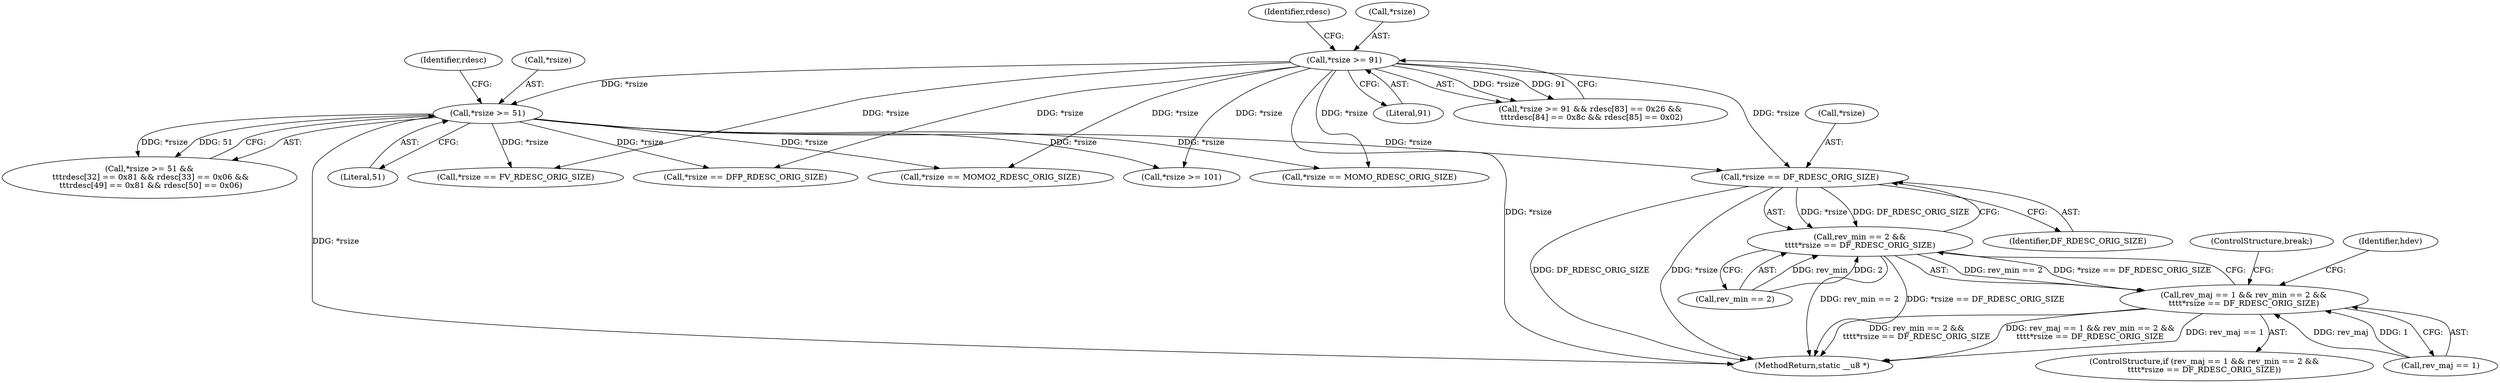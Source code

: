 digraph "0_linux_4ab25786c87eb20857bbb715c3ae34ec8fd6a214_1@pointer" {
"1000261" [label="(Call,*rsize == DF_RDESC_ORIG_SIZE)"];
"1000124" [label="(Call,*rsize >= 91)"];
"1000175" [label="(Call,*rsize >= 51)"];
"1000257" [label="(Call,rev_min == 2 &&\n\t\t\t\t*rsize == DF_RDESC_ORIG_SIZE)"];
"1000253" [label="(Call,rev_maj == 1 && rev_min == 2 &&\n\t\t\t\t*rsize == DF_RDESC_ORIG_SIZE)"];
"1000318" [label="(Call,*rsize == FV_RDESC_ORIG_SIZE)"];
"1000277" [label="(ControlStructure,break;)"];
"1000411" [label="(MethodReturn,static __u8 *)"];
"1000124" [label="(Call,*rsize >= 91)"];
"1000178" [label="(Literal,51)"];
"1000299" [label="(Call,*rsize == MOMO2_RDESC_ORIG_SIZE)"];
"1000357" [label="(Call,*rsize >= 101)"];
"1000175" [label="(Call,*rsize >= 51)"];
"1000131" [label="(Identifier,rdesc)"];
"1000176" [label="(Call,*rsize)"];
"1000261" [label="(Call,*rsize == DF_RDESC_ORIG_SIZE)"];
"1000280" [label="(Call,*rsize == MOMO_RDESC_ORIG_SIZE)"];
"1000174" [label="(Call,*rsize >= 51 &&\n \t\t\trdesc[32] == 0x81 && rdesc[33] == 0x06 &&\n \t\t\trdesc[49] == 0x81 && rdesc[50] == 0x06)"];
"1000253" [label="(Call,rev_maj == 1 && rev_min == 2 &&\n\t\t\t\t*rsize == DF_RDESC_ORIG_SIZE)"];
"1000337" [label="(Call,*rsize == DFP_RDESC_ORIG_SIZE)"];
"1000262" [label="(Call,*rsize)"];
"1000264" [label="(Identifier,DF_RDESC_ORIG_SIZE)"];
"1000267" [label="(Identifier,hdev)"];
"1000127" [label="(Literal,91)"];
"1000252" [label="(ControlStructure,if (rev_maj == 1 && rev_min == 2 &&\n\t\t\t\t*rsize == DF_RDESC_ORIG_SIZE))"];
"1000182" [label="(Identifier,rdesc)"];
"1000123" [label="(Call,*rsize >= 91 && rdesc[83] == 0x26 &&\n \t\t\trdesc[84] == 0x8c && rdesc[85] == 0x02)"];
"1000257" [label="(Call,rev_min == 2 &&\n\t\t\t\t*rsize == DF_RDESC_ORIG_SIZE)"];
"1000254" [label="(Call,rev_maj == 1)"];
"1000125" [label="(Call,*rsize)"];
"1000258" [label="(Call,rev_min == 2)"];
"1000261" -> "1000257"  [label="AST: "];
"1000261" -> "1000264"  [label="CFG: "];
"1000262" -> "1000261"  [label="AST: "];
"1000264" -> "1000261"  [label="AST: "];
"1000257" -> "1000261"  [label="CFG: "];
"1000261" -> "1000411"  [label="DDG: DF_RDESC_ORIG_SIZE"];
"1000261" -> "1000411"  [label="DDG: *rsize"];
"1000261" -> "1000257"  [label="DDG: *rsize"];
"1000261" -> "1000257"  [label="DDG: DF_RDESC_ORIG_SIZE"];
"1000124" -> "1000261"  [label="DDG: *rsize"];
"1000175" -> "1000261"  [label="DDG: *rsize"];
"1000124" -> "1000123"  [label="AST: "];
"1000124" -> "1000127"  [label="CFG: "];
"1000125" -> "1000124"  [label="AST: "];
"1000127" -> "1000124"  [label="AST: "];
"1000131" -> "1000124"  [label="CFG: "];
"1000123" -> "1000124"  [label="CFG: "];
"1000124" -> "1000411"  [label="DDG: *rsize"];
"1000124" -> "1000123"  [label="DDG: *rsize"];
"1000124" -> "1000123"  [label="DDG: 91"];
"1000124" -> "1000175"  [label="DDG: *rsize"];
"1000124" -> "1000280"  [label="DDG: *rsize"];
"1000124" -> "1000299"  [label="DDG: *rsize"];
"1000124" -> "1000318"  [label="DDG: *rsize"];
"1000124" -> "1000337"  [label="DDG: *rsize"];
"1000124" -> "1000357"  [label="DDG: *rsize"];
"1000175" -> "1000174"  [label="AST: "];
"1000175" -> "1000178"  [label="CFG: "];
"1000176" -> "1000175"  [label="AST: "];
"1000178" -> "1000175"  [label="AST: "];
"1000182" -> "1000175"  [label="CFG: "];
"1000174" -> "1000175"  [label="CFG: "];
"1000175" -> "1000411"  [label="DDG: *rsize"];
"1000175" -> "1000174"  [label="DDG: *rsize"];
"1000175" -> "1000174"  [label="DDG: 51"];
"1000175" -> "1000280"  [label="DDG: *rsize"];
"1000175" -> "1000299"  [label="DDG: *rsize"];
"1000175" -> "1000318"  [label="DDG: *rsize"];
"1000175" -> "1000337"  [label="DDG: *rsize"];
"1000175" -> "1000357"  [label="DDG: *rsize"];
"1000257" -> "1000253"  [label="AST: "];
"1000257" -> "1000258"  [label="CFG: "];
"1000258" -> "1000257"  [label="AST: "];
"1000253" -> "1000257"  [label="CFG: "];
"1000257" -> "1000411"  [label="DDG: rev_min == 2"];
"1000257" -> "1000411"  [label="DDG: *rsize == DF_RDESC_ORIG_SIZE"];
"1000257" -> "1000253"  [label="DDG: rev_min == 2"];
"1000257" -> "1000253"  [label="DDG: *rsize == DF_RDESC_ORIG_SIZE"];
"1000258" -> "1000257"  [label="DDG: rev_min"];
"1000258" -> "1000257"  [label="DDG: 2"];
"1000253" -> "1000252"  [label="AST: "];
"1000253" -> "1000254"  [label="CFG: "];
"1000254" -> "1000253"  [label="AST: "];
"1000267" -> "1000253"  [label="CFG: "];
"1000277" -> "1000253"  [label="CFG: "];
"1000253" -> "1000411"  [label="DDG: rev_maj == 1 && rev_min == 2 &&\n\t\t\t\t*rsize == DF_RDESC_ORIG_SIZE"];
"1000253" -> "1000411"  [label="DDG: rev_maj == 1"];
"1000253" -> "1000411"  [label="DDG: rev_min == 2 &&\n\t\t\t\t*rsize == DF_RDESC_ORIG_SIZE"];
"1000254" -> "1000253"  [label="DDG: rev_maj"];
"1000254" -> "1000253"  [label="DDG: 1"];
}
